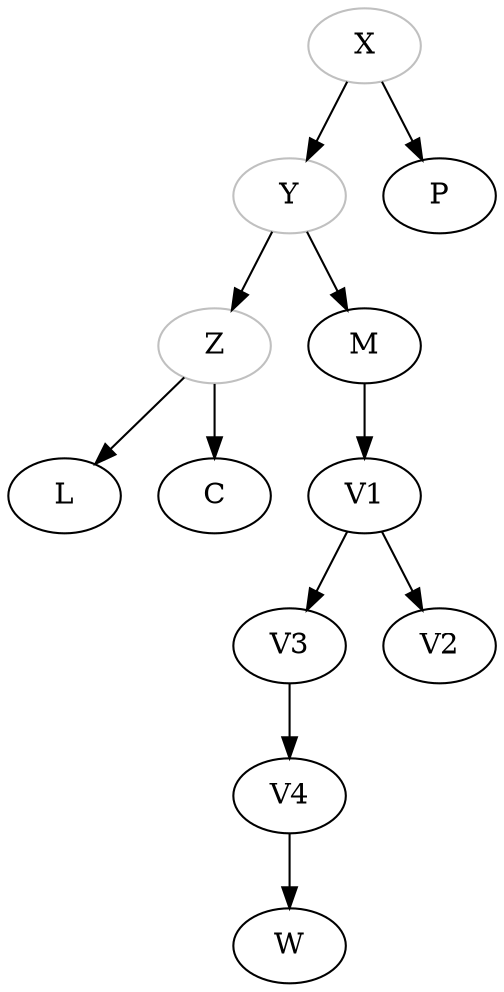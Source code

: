 digraph {
X[color="grey"];
Y[color="grey"];
Z[color="grey"];
X->Y;
Y->Z;
Z->L;
Z->C;
Y->M;
M->V1;
V1->V3;
V3->V4;
V4->W;
V1->V2;
X->P;
}
